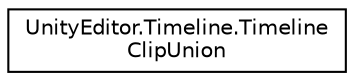digraph "Graphical Class Hierarchy"
{
 // LATEX_PDF_SIZE
  edge [fontname="Helvetica",fontsize="10",labelfontname="Helvetica",labelfontsize="10"];
  node [fontname="Helvetica",fontsize="10",shape=record];
  rankdir="LR";
  Node0 [label="UnityEditor.Timeline.Timeline\lClipUnion",height=0.2,width=0.4,color="black", fillcolor="white", style="filled",URL="$class_unity_editor_1_1_timeline_1_1_timeline_clip_union.html",tooltip=" "];
}
